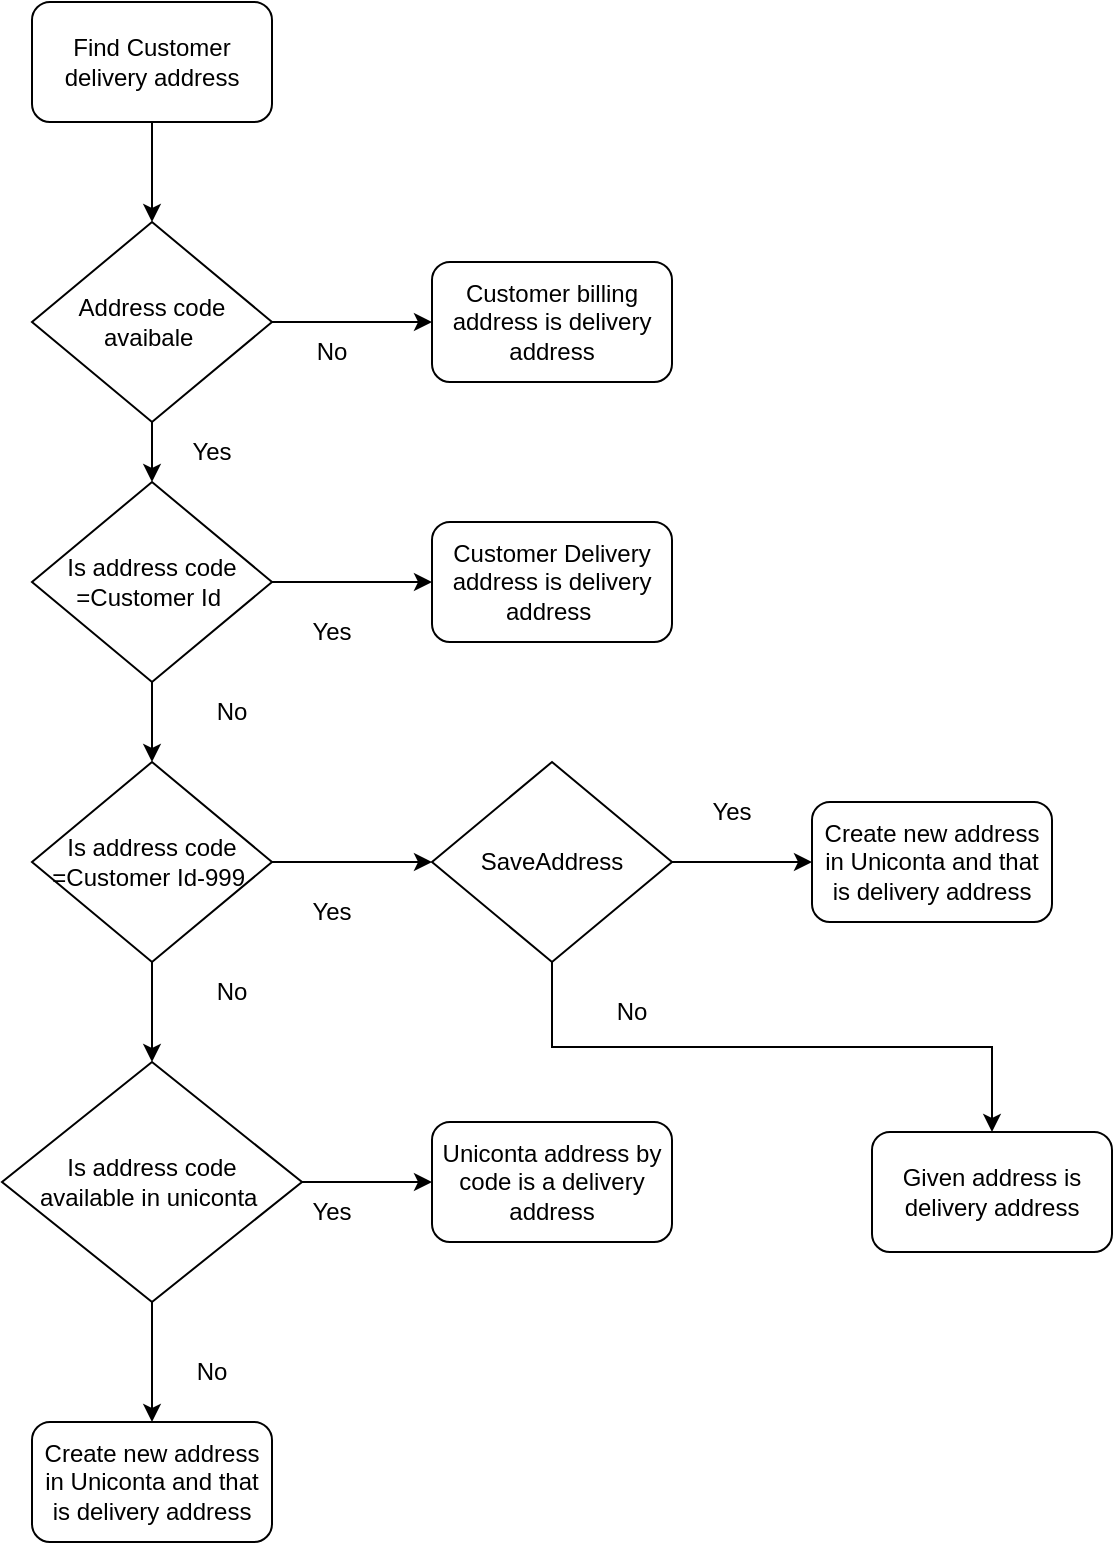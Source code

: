 <mxfile version="20.8.15" type="github">
  <diagram name="Page-1" id="7_DRdK4knNodA_AbaXPM">
    <mxGraphModel dx="1687" dy="860" grid="1" gridSize="10" guides="1" tooltips="1" connect="1" arrows="1" fold="1" page="1" pageScale="1" pageWidth="827" pageHeight="1169" math="0" shadow="0">
      <root>
        <mxCell id="0" />
        <mxCell id="1" parent="0" />
        <mxCell id="0ZsnvAsvSBX3qvRAQQl4-34" value="" style="edgeStyle=orthogonalEdgeStyle;rounded=0;orthogonalLoop=1;jettySize=auto;html=1;" edge="1" parent="1" source="tl8PM8_3pYOUPmSR1-uW-1" target="tl8PM8_3pYOUPmSR1-uW-2">
          <mxGeometry relative="1" as="geometry" />
        </mxCell>
        <mxCell id="tl8PM8_3pYOUPmSR1-uW-1" value="Find Customer delivery address" style="rounded=1;whiteSpace=wrap;html=1;" parent="1" vertex="1">
          <mxGeometry x="160" y="40" width="120" height="60" as="geometry" />
        </mxCell>
        <mxCell id="tl8PM8_3pYOUPmSR1-uW-6" value="" style="edgeStyle=orthogonalEdgeStyle;rounded=0;orthogonalLoop=1;jettySize=auto;html=1;" parent="1" source="tl8PM8_3pYOUPmSR1-uW-2" target="tl8PM8_3pYOUPmSR1-uW-5" edge="1">
          <mxGeometry relative="1" as="geometry" />
        </mxCell>
        <mxCell id="tl8PM8_3pYOUPmSR1-uW-9" value="" style="edgeStyle=orthogonalEdgeStyle;rounded=0;orthogonalLoop=1;jettySize=auto;html=1;" parent="1" source="tl8PM8_3pYOUPmSR1-uW-2" target="tl8PM8_3pYOUPmSR1-uW-8" edge="1">
          <mxGeometry relative="1" as="geometry" />
        </mxCell>
        <mxCell id="tl8PM8_3pYOUPmSR1-uW-2" value="Address code avaibale&amp;nbsp;" style="rhombus;whiteSpace=wrap;html=1;" parent="1" vertex="1">
          <mxGeometry x="160" y="150" width="120" height="100" as="geometry" />
        </mxCell>
        <mxCell id="tl8PM8_3pYOUPmSR1-uW-5" value="Customer billing address is delivery address" style="rounded=1;whiteSpace=wrap;html=1;" parent="1" vertex="1">
          <mxGeometry x="360" y="170" width="120" height="60" as="geometry" />
        </mxCell>
        <mxCell id="tl8PM8_3pYOUPmSR1-uW-11" value="" style="edgeStyle=orthogonalEdgeStyle;rounded=0;orthogonalLoop=1;jettySize=auto;html=1;" parent="1" source="tl8PM8_3pYOUPmSR1-uW-8" target="tl8PM8_3pYOUPmSR1-uW-10" edge="1">
          <mxGeometry relative="1" as="geometry" />
        </mxCell>
        <mxCell id="0ZsnvAsvSBX3qvRAQQl4-2" value="" style="edgeStyle=orthogonalEdgeStyle;rounded=0;orthogonalLoop=1;jettySize=auto;html=1;" edge="1" parent="1" source="tl8PM8_3pYOUPmSR1-uW-8" target="0ZsnvAsvSBX3qvRAQQl4-1">
          <mxGeometry relative="1" as="geometry" />
        </mxCell>
        <mxCell id="tl8PM8_3pYOUPmSR1-uW-8" value="Is address code =Customer Id&amp;nbsp;" style="rhombus;whiteSpace=wrap;html=1;" parent="1" vertex="1">
          <mxGeometry x="160" y="280" width="120" height="100" as="geometry" />
        </mxCell>
        <mxCell id="tl8PM8_3pYOUPmSR1-uW-10" value="Customer Delivery address is delivery address&amp;nbsp;" style="rounded=1;whiteSpace=wrap;html=1;" parent="1" vertex="1">
          <mxGeometry x="360" y="300" width="120" height="60" as="geometry" />
        </mxCell>
        <mxCell id="0ZsnvAsvSBX3qvRAQQl4-11" value="" style="edgeStyle=orthogonalEdgeStyle;rounded=0;orthogonalLoop=1;jettySize=auto;html=1;" edge="1" parent="1" source="0ZsnvAsvSBX3qvRAQQl4-1" target="0ZsnvAsvSBX3qvRAQQl4-10">
          <mxGeometry relative="1" as="geometry" />
        </mxCell>
        <mxCell id="0ZsnvAsvSBX3qvRAQQl4-16" value="" style="edgeStyle=orthogonalEdgeStyle;rounded=0;orthogonalLoop=1;jettySize=auto;html=1;" edge="1" parent="1" source="0ZsnvAsvSBX3qvRAQQl4-1" target="0ZsnvAsvSBX3qvRAQQl4-15">
          <mxGeometry relative="1" as="geometry" />
        </mxCell>
        <mxCell id="0ZsnvAsvSBX3qvRAQQl4-1" value="Is address code =Customer Id-999&amp;nbsp;" style="rhombus;whiteSpace=wrap;html=1;" vertex="1" parent="1">
          <mxGeometry x="160" y="420" width="120" height="100" as="geometry" />
        </mxCell>
        <mxCell id="0ZsnvAsvSBX3qvRAQQl4-21" value="" style="edgeStyle=orthogonalEdgeStyle;rounded=0;orthogonalLoop=1;jettySize=auto;html=1;" edge="1" parent="1" source="0ZsnvAsvSBX3qvRAQQl4-10" target="0ZsnvAsvSBX3qvRAQQl4-20">
          <mxGeometry relative="1" as="geometry" />
        </mxCell>
        <mxCell id="0ZsnvAsvSBX3qvRAQQl4-25" value="" style="edgeStyle=orthogonalEdgeStyle;rounded=0;orthogonalLoop=1;jettySize=auto;html=1;" edge="1" parent="1" source="0ZsnvAsvSBX3qvRAQQl4-10" target="0ZsnvAsvSBX3qvRAQQl4-24">
          <mxGeometry relative="1" as="geometry" />
        </mxCell>
        <mxCell id="0ZsnvAsvSBX3qvRAQQl4-10" value="Is address code &lt;br&gt;available in uniconta&amp;nbsp;" style="rhombus;whiteSpace=wrap;html=1;" vertex="1" parent="1">
          <mxGeometry x="145" y="570" width="150" height="120" as="geometry" />
        </mxCell>
        <mxCell id="0ZsnvAsvSBX3qvRAQQl4-12" value="Yes" style="text;html=1;strokeColor=none;fillColor=none;align=center;verticalAlign=middle;whiteSpace=wrap;rounded=0;" vertex="1" parent="1">
          <mxGeometry x="280" y="480" width="60" height="30" as="geometry" />
        </mxCell>
        <mxCell id="0ZsnvAsvSBX3qvRAQQl4-13" value="Yes" style="text;html=1;strokeColor=none;fillColor=none;align=center;verticalAlign=middle;whiteSpace=wrap;rounded=0;" vertex="1" parent="1">
          <mxGeometry x="280" y="340" width="60" height="30" as="geometry" />
        </mxCell>
        <mxCell id="0ZsnvAsvSBX3qvRAQQl4-14" value="No" style="text;html=1;strokeColor=none;fillColor=none;align=center;verticalAlign=middle;whiteSpace=wrap;rounded=0;" vertex="1" parent="1">
          <mxGeometry x="230" y="380" width="60" height="30" as="geometry" />
        </mxCell>
        <mxCell id="0ZsnvAsvSBX3qvRAQQl4-18" value="" style="edgeStyle=orthogonalEdgeStyle;rounded=0;orthogonalLoop=1;jettySize=auto;html=1;" edge="1" parent="1" source="0ZsnvAsvSBX3qvRAQQl4-15" target="0ZsnvAsvSBX3qvRAQQl4-17">
          <mxGeometry relative="1" as="geometry" />
        </mxCell>
        <mxCell id="0ZsnvAsvSBX3qvRAQQl4-28" style="edgeStyle=orthogonalEdgeStyle;rounded=0;orthogonalLoop=1;jettySize=auto;html=1;exitX=0.5;exitY=1;exitDx=0;exitDy=0;entryX=0.5;entryY=0;entryDx=0;entryDy=0;" edge="1" parent="1" source="0ZsnvAsvSBX3qvRAQQl4-15" target="0ZsnvAsvSBX3qvRAQQl4-30">
          <mxGeometry relative="1" as="geometry">
            <mxPoint x="600" y="580" as="targetPoint" />
          </mxGeometry>
        </mxCell>
        <mxCell id="0ZsnvAsvSBX3qvRAQQl4-15" value="SaveAddress" style="rhombus;whiteSpace=wrap;html=1;" vertex="1" parent="1">
          <mxGeometry x="360" y="420" width="120" height="100" as="geometry" />
        </mxCell>
        <mxCell id="0ZsnvAsvSBX3qvRAQQl4-17" value="Create new address in Uniconta and that is delivery address" style="rounded=1;whiteSpace=wrap;html=1;" vertex="1" parent="1">
          <mxGeometry x="550" y="440" width="120" height="60" as="geometry" />
        </mxCell>
        <mxCell id="0ZsnvAsvSBX3qvRAQQl4-19" value="No" style="text;html=1;strokeColor=none;fillColor=none;align=center;verticalAlign=middle;whiteSpace=wrap;rounded=0;" vertex="1" parent="1">
          <mxGeometry x="230" y="520" width="60" height="30" as="geometry" />
        </mxCell>
        <mxCell id="0ZsnvAsvSBX3qvRAQQl4-20" value="Uniconta address by code is a delivery address" style="rounded=1;whiteSpace=wrap;html=1;" vertex="1" parent="1">
          <mxGeometry x="360" y="600" width="120" height="60" as="geometry" />
        </mxCell>
        <mxCell id="0ZsnvAsvSBX3qvRAQQl4-22" value="Yes" style="text;html=1;strokeColor=none;fillColor=none;align=center;verticalAlign=middle;whiteSpace=wrap;rounded=0;" vertex="1" parent="1">
          <mxGeometry x="280" y="630" width="60" height="30" as="geometry" />
        </mxCell>
        <mxCell id="0ZsnvAsvSBX3qvRAQQl4-24" value="Create new address in Uniconta and that is delivery address" style="rounded=1;whiteSpace=wrap;html=1;" vertex="1" parent="1">
          <mxGeometry x="160" y="750" width="120" height="60" as="geometry" />
        </mxCell>
        <mxCell id="0ZsnvAsvSBX3qvRAQQl4-26" value="Yes" style="text;html=1;strokeColor=none;fillColor=none;align=center;verticalAlign=middle;whiteSpace=wrap;rounded=0;" vertex="1" parent="1">
          <mxGeometry x="480" y="430" width="60" height="30" as="geometry" />
        </mxCell>
        <mxCell id="0ZsnvAsvSBX3qvRAQQl4-29" value="No" style="text;html=1;strokeColor=none;fillColor=none;align=center;verticalAlign=middle;whiteSpace=wrap;rounded=0;" vertex="1" parent="1">
          <mxGeometry x="430" y="530" width="60" height="30" as="geometry" />
        </mxCell>
        <mxCell id="0ZsnvAsvSBX3qvRAQQl4-30" value="Given address is delivery address" style="rounded=1;whiteSpace=wrap;html=1;" vertex="1" parent="1">
          <mxGeometry x="580" y="605" width="120" height="60" as="geometry" />
        </mxCell>
        <mxCell id="0ZsnvAsvSBX3qvRAQQl4-31" value="No" style="text;html=1;strokeColor=none;fillColor=none;align=center;verticalAlign=middle;whiteSpace=wrap;rounded=0;" vertex="1" parent="1">
          <mxGeometry x="280" y="200" width="60" height="30" as="geometry" />
        </mxCell>
        <mxCell id="0ZsnvAsvSBX3qvRAQQl4-32" value="Yes" style="text;html=1;strokeColor=none;fillColor=none;align=center;verticalAlign=middle;whiteSpace=wrap;rounded=0;" vertex="1" parent="1">
          <mxGeometry x="220" y="250" width="60" height="30" as="geometry" />
        </mxCell>
        <mxCell id="0ZsnvAsvSBX3qvRAQQl4-33" value="No" style="text;html=1;strokeColor=none;fillColor=none;align=center;verticalAlign=middle;whiteSpace=wrap;rounded=0;" vertex="1" parent="1">
          <mxGeometry x="220" y="710" width="60" height="30" as="geometry" />
        </mxCell>
      </root>
    </mxGraphModel>
  </diagram>
</mxfile>
